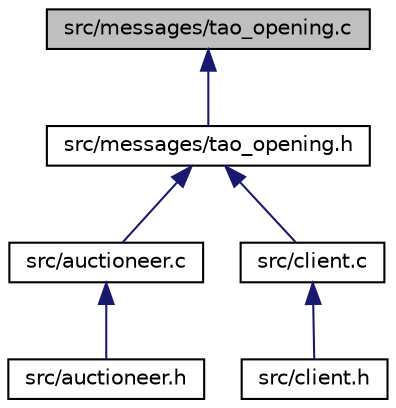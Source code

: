 digraph "src/messages/tao_opening.c"
{
  edge [fontname="Helvetica",fontsize="10",labelfontname="Helvetica",labelfontsize="10"];
  node [fontname="Helvetica",fontsize="10",shape=record];
  Node1 [label="src/messages/tao_opening.c",height=0.2,width=0.4,color="black", fillcolor="grey75", style="filled", fontcolor="black"];
  Node1 -> Node2 [dir="back",color="midnightblue",fontsize="10",style="solid",fontname="Helvetica"];
  Node2 [label="src/messages/tao_opening.h",height=0.2,width=0.4,color="black", fillcolor="white", style="filled",URL="$tao__opening_8h.html"];
  Node2 -> Node3 [dir="back",color="midnightblue",fontsize="10",style="solid",fontname="Helvetica"];
  Node3 [label="src/auctioneer.c",height=0.2,width=0.4,color="black", fillcolor="white", style="filled",URL="$auctioneer_8c.html"];
  Node3 -> Node4 [dir="back",color="midnightblue",fontsize="10",style="solid",fontname="Helvetica"];
  Node4 [label="src/auctioneer.h",height=0.2,width=0.4,color="black", fillcolor="white", style="filled",URL="$auctioneer_8h.html"];
  Node2 -> Node5 [dir="back",color="midnightblue",fontsize="10",style="solid",fontname="Helvetica"];
  Node5 [label="src/client.c",height=0.2,width=0.4,color="black", fillcolor="white", style="filled",URL="$client_8c.html"];
  Node5 -> Node6 [dir="back",color="midnightblue",fontsize="10",style="solid",fontname="Helvetica"];
  Node6 [label="src/client.h",height=0.2,width=0.4,color="black", fillcolor="white", style="filled",URL="$client_8h.html"];
}
